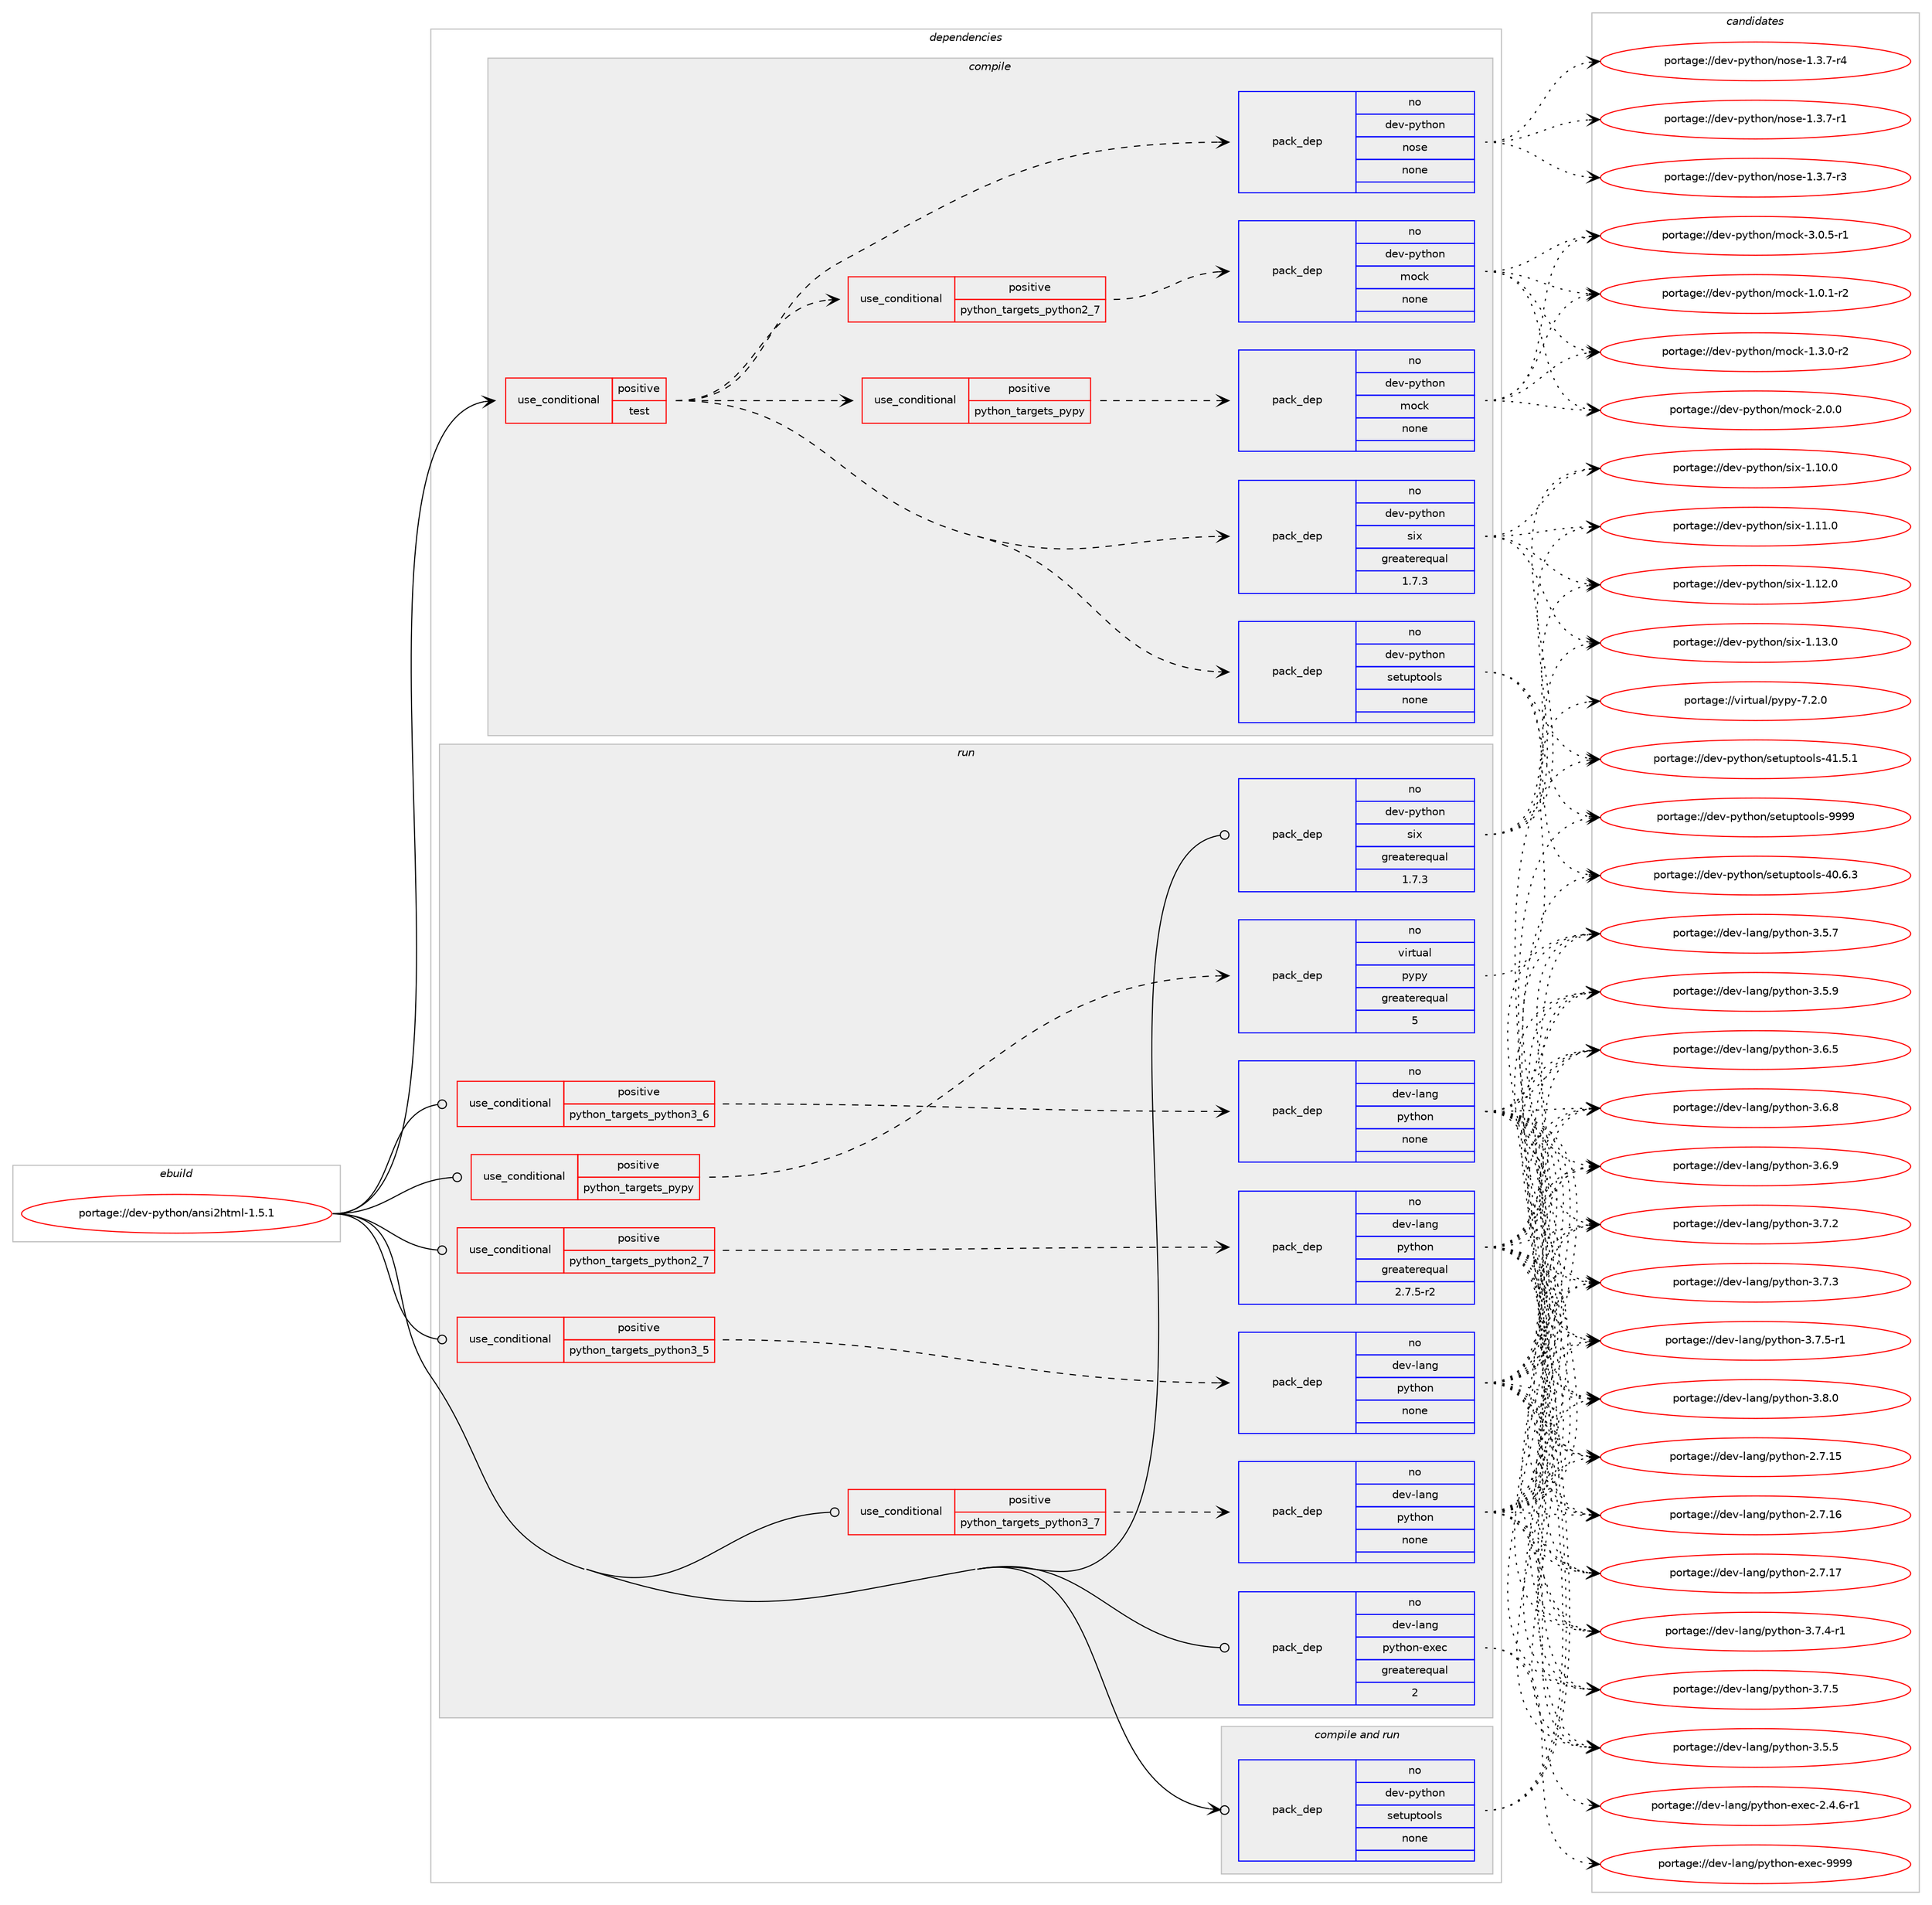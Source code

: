 digraph prolog {

# *************
# Graph options
# *************

newrank=true;
concentrate=true;
compound=true;
graph [rankdir=LR,fontname=Helvetica,fontsize=10,ranksep=1.5];#, ranksep=2.5, nodesep=0.2];
edge  [arrowhead=vee];
node  [fontname=Helvetica,fontsize=10];

# **********
# The ebuild
# **********

subgraph cluster_leftcol {
color=gray;
rank=same;
label=<<i>ebuild</i>>;
id [label="portage://dev-python/ansi2html-1.5.1", color=red, width=4, href="../dev-python/ansi2html-1.5.1.svg"];
}

# ****************
# The dependencies
# ****************

subgraph cluster_midcol {
color=gray;
label=<<i>dependencies</i>>;
subgraph cluster_compile {
fillcolor="#eeeeee";
style=filled;
label=<<i>compile</i>>;
subgraph cond25415 {
dependency129166 [label=<<TABLE BORDER="0" CELLBORDER="1" CELLSPACING="0" CELLPADDING="4"><TR><TD ROWSPAN="3" CELLPADDING="10">use_conditional</TD></TR><TR><TD>positive</TD></TR><TR><TD>test</TD></TR></TABLE>>, shape=none, color=red];
subgraph pack100448 {
dependency129167 [label=<<TABLE BORDER="0" CELLBORDER="1" CELLSPACING="0" CELLPADDING="4" WIDTH="220"><TR><TD ROWSPAN="6" CELLPADDING="30">pack_dep</TD></TR><TR><TD WIDTH="110">no</TD></TR><TR><TD>dev-python</TD></TR><TR><TD>setuptools</TD></TR><TR><TD>none</TD></TR><TR><TD></TD></TR></TABLE>>, shape=none, color=blue];
}
dependency129166:e -> dependency129167:w [weight=20,style="dashed",arrowhead="vee"];
subgraph pack100449 {
dependency129168 [label=<<TABLE BORDER="0" CELLBORDER="1" CELLSPACING="0" CELLPADDING="4" WIDTH="220"><TR><TD ROWSPAN="6" CELLPADDING="30">pack_dep</TD></TR><TR><TD WIDTH="110">no</TD></TR><TR><TD>dev-python</TD></TR><TR><TD>six</TD></TR><TR><TD>greaterequal</TD></TR><TR><TD>1.7.3</TD></TR></TABLE>>, shape=none, color=blue];
}
dependency129166:e -> dependency129168:w [weight=20,style="dashed",arrowhead="vee"];
subgraph pack100450 {
dependency129169 [label=<<TABLE BORDER="0" CELLBORDER="1" CELLSPACING="0" CELLPADDING="4" WIDTH="220"><TR><TD ROWSPAN="6" CELLPADDING="30">pack_dep</TD></TR><TR><TD WIDTH="110">no</TD></TR><TR><TD>dev-python</TD></TR><TR><TD>nose</TD></TR><TR><TD>none</TD></TR><TR><TD></TD></TR></TABLE>>, shape=none, color=blue];
}
dependency129166:e -> dependency129169:w [weight=20,style="dashed",arrowhead="vee"];
subgraph cond25416 {
dependency129170 [label=<<TABLE BORDER="0" CELLBORDER="1" CELLSPACING="0" CELLPADDING="4"><TR><TD ROWSPAN="3" CELLPADDING="10">use_conditional</TD></TR><TR><TD>positive</TD></TR><TR><TD>python_targets_pypy</TD></TR></TABLE>>, shape=none, color=red];
subgraph pack100451 {
dependency129171 [label=<<TABLE BORDER="0" CELLBORDER="1" CELLSPACING="0" CELLPADDING="4" WIDTH="220"><TR><TD ROWSPAN="6" CELLPADDING="30">pack_dep</TD></TR><TR><TD WIDTH="110">no</TD></TR><TR><TD>dev-python</TD></TR><TR><TD>mock</TD></TR><TR><TD>none</TD></TR><TR><TD></TD></TR></TABLE>>, shape=none, color=blue];
}
dependency129170:e -> dependency129171:w [weight=20,style="dashed",arrowhead="vee"];
}
dependency129166:e -> dependency129170:w [weight=20,style="dashed",arrowhead="vee"];
subgraph cond25417 {
dependency129172 [label=<<TABLE BORDER="0" CELLBORDER="1" CELLSPACING="0" CELLPADDING="4"><TR><TD ROWSPAN="3" CELLPADDING="10">use_conditional</TD></TR><TR><TD>positive</TD></TR><TR><TD>python_targets_python2_7</TD></TR></TABLE>>, shape=none, color=red];
subgraph pack100452 {
dependency129173 [label=<<TABLE BORDER="0" CELLBORDER="1" CELLSPACING="0" CELLPADDING="4" WIDTH="220"><TR><TD ROWSPAN="6" CELLPADDING="30">pack_dep</TD></TR><TR><TD WIDTH="110">no</TD></TR><TR><TD>dev-python</TD></TR><TR><TD>mock</TD></TR><TR><TD>none</TD></TR><TR><TD></TD></TR></TABLE>>, shape=none, color=blue];
}
dependency129172:e -> dependency129173:w [weight=20,style="dashed",arrowhead="vee"];
}
dependency129166:e -> dependency129172:w [weight=20,style="dashed",arrowhead="vee"];
}
id:e -> dependency129166:w [weight=20,style="solid",arrowhead="vee"];
}
subgraph cluster_compileandrun {
fillcolor="#eeeeee";
style=filled;
label=<<i>compile and run</i>>;
subgraph pack100453 {
dependency129174 [label=<<TABLE BORDER="0" CELLBORDER="1" CELLSPACING="0" CELLPADDING="4" WIDTH="220"><TR><TD ROWSPAN="6" CELLPADDING="30">pack_dep</TD></TR><TR><TD WIDTH="110">no</TD></TR><TR><TD>dev-python</TD></TR><TR><TD>setuptools</TD></TR><TR><TD>none</TD></TR><TR><TD></TD></TR></TABLE>>, shape=none, color=blue];
}
id:e -> dependency129174:w [weight=20,style="solid",arrowhead="odotvee"];
}
subgraph cluster_run {
fillcolor="#eeeeee";
style=filled;
label=<<i>run</i>>;
subgraph cond25418 {
dependency129175 [label=<<TABLE BORDER="0" CELLBORDER="1" CELLSPACING="0" CELLPADDING="4"><TR><TD ROWSPAN="3" CELLPADDING="10">use_conditional</TD></TR><TR><TD>positive</TD></TR><TR><TD>python_targets_pypy</TD></TR></TABLE>>, shape=none, color=red];
subgraph pack100454 {
dependency129176 [label=<<TABLE BORDER="0" CELLBORDER="1" CELLSPACING="0" CELLPADDING="4" WIDTH="220"><TR><TD ROWSPAN="6" CELLPADDING="30">pack_dep</TD></TR><TR><TD WIDTH="110">no</TD></TR><TR><TD>virtual</TD></TR><TR><TD>pypy</TD></TR><TR><TD>greaterequal</TD></TR><TR><TD>5</TD></TR></TABLE>>, shape=none, color=blue];
}
dependency129175:e -> dependency129176:w [weight=20,style="dashed",arrowhead="vee"];
}
id:e -> dependency129175:w [weight=20,style="solid",arrowhead="odot"];
subgraph cond25419 {
dependency129177 [label=<<TABLE BORDER="0" CELLBORDER="1" CELLSPACING="0" CELLPADDING="4"><TR><TD ROWSPAN="3" CELLPADDING="10">use_conditional</TD></TR><TR><TD>positive</TD></TR><TR><TD>python_targets_python2_7</TD></TR></TABLE>>, shape=none, color=red];
subgraph pack100455 {
dependency129178 [label=<<TABLE BORDER="0" CELLBORDER="1" CELLSPACING="0" CELLPADDING="4" WIDTH="220"><TR><TD ROWSPAN="6" CELLPADDING="30">pack_dep</TD></TR><TR><TD WIDTH="110">no</TD></TR><TR><TD>dev-lang</TD></TR><TR><TD>python</TD></TR><TR><TD>greaterequal</TD></TR><TR><TD>2.7.5-r2</TD></TR></TABLE>>, shape=none, color=blue];
}
dependency129177:e -> dependency129178:w [weight=20,style="dashed",arrowhead="vee"];
}
id:e -> dependency129177:w [weight=20,style="solid",arrowhead="odot"];
subgraph cond25420 {
dependency129179 [label=<<TABLE BORDER="0" CELLBORDER="1" CELLSPACING="0" CELLPADDING="4"><TR><TD ROWSPAN="3" CELLPADDING="10">use_conditional</TD></TR><TR><TD>positive</TD></TR><TR><TD>python_targets_python3_5</TD></TR></TABLE>>, shape=none, color=red];
subgraph pack100456 {
dependency129180 [label=<<TABLE BORDER="0" CELLBORDER="1" CELLSPACING="0" CELLPADDING="4" WIDTH="220"><TR><TD ROWSPAN="6" CELLPADDING="30">pack_dep</TD></TR><TR><TD WIDTH="110">no</TD></TR><TR><TD>dev-lang</TD></TR><TR><TD>python</TD></TR><TR><TD>none</TD></TR><TR><TD></TD></TR></TABLE>>, shape=none, color=blue];
}
dependency129179:e -> dependency129180:w [weight=20,style="dashed",arrowhead="vee"];
}
id:e -> dependency129179:w [weight=20,style="solid",arrowhead="odot"];
subgraph cond25421 {
dependency129181 [label=<<TABLE BORDER="0" CELLBORDER="1" CELLSPACING="0" CELLPADDING="4"><TR><TD ROWSPAN="3" CELLPADDING="10">use_conditional</TD></TR><TR><TD>positive</TD></TR><TR><TD>python_targets_python3_6</TD></TR></TABLE>>, shape=none, color=red];
subgraph pack100457 {
dependency129182 [label=<<TABLE BORDER="0" CELLBORDER="1" CELLSPACING="0" CELLPADDING="4" WIDTH="220"><TR><TD ROWSPAN="6" CELLPADDING="30">pack_dep</TD></TR><TR><TD WIDTH="110">no</TD></TR><TR><TD>dev-lang</TD></TR><TR><TD>python</TD></TR><TR><TD>none</TD></TR><TR><TD></TD></TR></TABLE>>, shape=none, color=blue];
}
dependency129181:e -> dependency129182:w [weight=20,style="dashed",arrowhead="vee"];
}
id:e -> dependency129181:w [weight=20,style="solid",arrowhead="odot"];
subgraph cond25422 {
dependency129183 [label=<<TABLE BORDER="0" CELLBORDER="1" CELLSPACING="0" CELLPADDING="4"><TR><TD ROWSPAN="3" CELLPADDING="10">use_conditional</TD></TR><TR><TD>positive</TD></TR><TR><TD>python_targets_python3_7</TD></TR></TABLE>>, shape=none, color=red];
subgraph pack100458 {
dependency129184 [label=<<TABLE BORDER="0" CELLBORDER="1" CELLSPACING="0" CELLPADDING="4" WIDTH="220"><TR><TD ROWSPAN="6" CELLPADDING="30">pack_dep</TD></TR><TR><TD WIDTH="110">no</TD></TR><TR><TD>dev-lang</TD></TR><TR><TD>python</TD></TR><TR><TD>none</TD></TR><TR><TD></TD></TR></TABLE>>, shape=none, color=blue];
}
dependency129183:e -> dependency129184:w [weight=20,style="dashed",arrowhead="vee"];
}
id:e -> dependency129183:w [weight=20,style="solid",arrowhead="odot"];
subgraph pack100459 {
dependency129185 [label=<<TABLE BORDER="0" CELLBORDER="1" CELLSPACING="0" CELLPADDING="4" WIDTH="220"><TR><TD ROWSPAN="6" CELLPADDING="30">pack_dep</TD></TR><TR><TD WIDTH="110">no</TD></TR><TR><TD>dev-lang</TD></TR><TR><TD>python-exec</TD></TR><TR><TD>greaterequal</TD></TR><TR><TD>2</TD></TR></TABLE>>, shape=none, color=blue];
}
id:e -> dependency129185:w [weight=20,style="solid",arrowhead="odot"];
subgraph pack100460 {
dependency129186 [label=<<TABLE BORDER="0" CELLBORDER="1" CELLSPACING="0" CELLPADDING="4" WIDTH="220"><TR><TD ROWSPAN="6" CELLPADDING="30">pack_dep</TD></TR><TR><TD WIDTH="110">no</TD></TR><TR><TD>dev-python</TD></TR><TR><TD>six</TD></TR><TR><TD>greaterequal</TD></TR><TR><TD>1.7.3</TD></TR></TABLE>>, shape=none, color=blue];
}
id:e -> dependency129186:w [weight=20,style="solid",arrowhead="odot"];
}
}

# **************
# The candidates
# **************

subgraph cluster_choices {
rank=same;
color=gray;
label=<<i>candidates</i>>;

subgraph choice100448 {
color=black;
nodesep=1;
choiceportage100101118451121211161041111104711510111611711211611111110811545524846544651 [label="portage://dev-python/setuptools-40.6.3", color=red, width=4,href="../dev-python/setuptools-40.6.3.svg"];
choiceportage100101118451121211161041111104711510111611711211611111110811545524946534649 [label="portage://dev-python/setuptools-41.5.1", color=red, width=4,href="../dev-python/setuptools-41.5.1.svg"];
choiceportage10010111845112121116104111110471151011161171121161111111081154557575757 [label="portage://dev-python/setuptools-9999", color=red, width=4,href="../dev-python/setuptools-9999.svg"];
dependency129167:e -> choiceportage100101118451121211161041111104711510111611711211611111110811545524846544651:w [style=dotted,weight="100"];
dependency129167:e -> choiceportage100101118451121211161041111104711510111611711211611111110811545524946534649:w [style=dotted,weight="100"];
dependency129167:e -> choiceportage10010111845112121116104111110471151011161171121161111111081154557575757:w [style=dotted,weight="100"];
}
subgraph choice100449 {
color=black;
nodesep=1;
choiceportage100101118451121211161041111104711510512045494649484648 [label="portage://dev-python/six-1.10.0", color=red, width=4,href="../dev-python/six-1.10.0.svg"];
choiceportage100101118451121211161041111104711510512045494649494648 [label="portage://dev-python/six-1.11.0", color=red, width=4,href="../dev-python/six-1.11.0.svg"];
choiceportage100101118451121211161041111104711510512045494649504648 [label="portage://dev-python/six-1.12.0", color=red, width=4,href="../dev-python/six-1.12.0.svg"];
choiceportage100101118451121211161041111104711510512045494649514648 [label="portage://dev-python/six-1.13.0", color=red, width=4,href="../dev-python/six-1.13.0.svg"];
dependency129168:e -> choiceportage100101118451121211161041111104711510512045494649484648:w [style=dotted,weight="100"];
dependency129168:e -> choiceportage100101118451121211161041111104711510512045494649494648:w [style=dotted,weight="100"];
dependency129168:e -> choiceportage100101118451121211161041111104711510512045494649504648:w [style=dotted,weight="100"];
dependency129168:e -> choiceportage100101118451121211161041111104711510512045494649514648:w [style=dotted,weight="100"];
}
subgraph choice100450 {
color=black;
nodesep=1;
choiceportage10010111845112121116104111110471101111151014549465146554511449 [label="portage://dev-python/nose-1.3.7-r1", color=red, width=4,href="../dev-python/nose-1.3.7-r1.svg"];
choiceportage10010111845112121116104111110471101111151014549465146554511451 [label="portage://dev-python/nose-1.3.7-r3", color=red, width=4,href="../dev-python/nose-1.3.7-r3.svg"];
choiceportage10010111845112121116104111110471101111151014549465146554511452 [label="portage://dev-python/nose-1.3.7-r4", color=red, width=4,href="../dev-python/nose-1.3.7-r4.svg"];
dependency129169:e -> choiceportage10010111845112121116104111110471101111151014549465146554511449:w [style=dotted,weight="100"];
dependency129169:e -> choiceportage10010111845112121116104111110471101111151014549465146554511451:w [style=dotted,weight="100"];
dependency129169:e -> choiceportage10010111845112121116104111110471101111151014549465146554511452:w [style=dotted,weight="100"];
}
subgraph choice100451 {
color=black;
nodesep=1;
choiceportage1001011184511212111610411111047109111991074549464846494511450 [label="portage://dev-python/mock-1.0.1-r2", color=red, width=4,href="../dev-python/mock-1.0.1-r2.svg"];
choiceportage1001011184511212111610411111047109111991074549465146484511450 [label="portage://dev-python/mock-1.3.0-r2", color=red, width=4,href="../dev-python/mock-1.3.0-r2.svg"];
choiceportage100101118451121211161041111104710911199107455046484648 [label="portage://dev-python/mock-2.0.0", color=red, width=4,href="../dev-python/mock-2.0.0.svg"];
choiceportage1001011184511212111610411111047109111991074551464846534511449 [label="portage://dev-python/mock-3.0.5-r1", color=red, width=4,href="../dev-python/mock-3.0.5-r1.svg"];
dependency129171:e -> choiceportage1001011184511212111610411111047109111991074549464846494511450:w [style=dotted,weight="100"];
dependency129171:e -> choiceportage1001011184511212111610411111047109111991074549465146484511450:w [style=dotted,weight="100"];
dependency129171:e -> choiceportage100101118451121211161041111104710911199107455046484648:w [style=dotted,weight="100"];
dependency129171:e -> choiceportage1001011184511212111610411111047109111991074551464846534511449:w [style=dotted,weight="100"];
}
subgraph choice100452 {
color=black;
nodesep=1;
choiceportage1001011184511212111610411111047109111991074549464846494511450 [label="portage://dev-python/mock-1.0.1-r2", color=red, width=4,href="../dev-python/mock-1.0.1-r2.svg"];
choiceportage1001011184511212111610411111047109111991074549465146484511450 [label="portage://dev-python/mock-1.3.0-r2", color=red, width=4,href="../dev-python/mock-1.3.0-r2.svg"];
choiceportage100101118451121211161041111104710911199107455046484648 [label="portage://dev-python/mock-2.0.0", color=red, width=4,href="../dev-python/mock-2.0.0.svg"];
choiceportage1001011184511212111610411111047109111991074551464846534511449 [label="portage://dev-python/mock-3.0.5-r1", color=red, width=4,href="../dev-python/mock-3.0.5-r1.svg"];
dependency129173:e -> choiceportage1001011184511212111610411111047109111991074549464846494511450:w [style=dotted,weight="100"];
dependency129173:e -> choiceportage1001011184511212111610411111047109111991074549465146484511450:w [style=dotted,weight="100"];
dependency129173:e -> choiceportage100101118451121211161041111104710911199107455046484648:w [style=dotted,weight="100"];
dependency129173:e -> choiceportage1001011184511212111610411111047109111991074551464846534511449:w [style=dotted,weight="100"];
}
subgraph choice100453 {
color=black;
nodesep=1;
choiceportage100101118451121211161041111104711510111611711211611111110811545524846544651 [label="portage://dev-python/setuptools-40.6.3", color=red, width=4,href="../dev-python/setuptools-40.6.3.svg"];
choiceportage100101118451121211161041111104711510111611711211611111110811545524946534649 [label="portage://dev-python/setuptools-41.5.1", color=red, width=4,href="../dev-python/setuptools-41.5.1.svg"];
choiceportage10010111845112121116104111110471151011161171121161111111081154557575757 [label="portage://dev-python/setuptools-9999", color=red, width=4,href="../dev-python/setuptools-9999.svg"];
dependency129174:e -> choiceportage100101118451121211161041111104711510111611711211611111110811545524846544651:w [style=dotted,weight="100"];
dependency129174:e -> choiceportage100101118451121211161041111104711510111611711211611111110811545524946534649:w [style=dotted,weight="100"];
dependency129174:e -> choiceportage10010111845112121116104111110471151011161171121161111111081154557575757:w [style=dotted,weight="100"];
}
subgraph choice100454 {
color=black;
nodesep=1;
choiceportage1181051141161179710847112121112121455546504648 [label="portage://virtual/pypy-7.2.0", color=red, width=4,href="../virtual/pypy-7.2.0.svg"];
dependency129176:e -> choiceportage1181051141161179710847112121112121455546504648:w [style=dotted,weight="100"];
}
subgraph choice100455 {
color=black;
nodesep=1;
choiceportage10010111845108971101034711212111610411111045504655464953 [label="portage://dev-lang/python-2.7.15", color=red, width=4,href="../dev-lang/python-2.7.15.svg"];
choiceportage10010111845108971101034711212111610411111045504655464954 [label="portage://dev-lang/python-2.7.16", color=red, width=4,href="../dev-lang/python-2.7.16.svg"];
choiceportage10010111845108971101034711212111610411111045504655464955 [label="portage://dev-lang/python-2.7.17", color=red, width=4,href="../dev-lang/python-2.7.17.svg"];
choiceportage100101118451089711010347112121116104111110455146534653 [label="portage://dev-lang/python-3.5.5", color=red, width=4,href="../dev-lang/python-3.5.5.svg"];
choiceportage100101118451089711010347112121116104111110455146534655 [label="portage://dev-lang/python-3.5.7", color=red, width=4,href="../dev-lang/python-3.5.7.svg"];
choiceportage100101118451089711010347112121116104111110455146534657 [label="portage://dev-lang/python-3.5.9", color=red, width=4,href="../dev-lang/python-3.5.9.svg"];
choiceportage100101118451089711010347112121116104111110455146544653 [label="portage://dev-lang/python-3.6.5", color=red, width=4,href="../dev-lang/python-3.6.5.svg"];
choiceportage100101118451089711010347112121116104111110455146544656 [label="portage://dev-lang/python-3.6.8", color=red, width=4,href="../dev-lang/python-3.6.8.svg"];
choiceportage100101118451089711010347112121116104111110455146544657 [label="portage://dev-lang/python-3.6.9", color=red, width=4,href="../dev-lang/python-3.6.9.svg"];
choiceportage100101118451089711010347112121116104111110455146554650 [label="portage://dev-lang/python-3.7.2", color=red, width=4,href="../dev-lang/python-3.7.2.svg"];
choiceportage100101118451089711010347112121116104111110455146554651 [label="portage://dev-lang/python-3.7.3", color=red, width=4,href="../dev-lang/python-3.7.3.svg"];
choiceportage1001011184510897110103471121211161041111104551465546524511449 [label="portage://dev-lang/python-3.7.4-r1", color=red, width=4,href="../dev-lang/python-3.7.4-r1.svg"];
choiceportage100101118451089711010347112121116104111110455146554653 [label="portage://dev-lang/python-3.7.5", color=red, width=4,href="../dev-lang/python-3.7.5.svg"];
choiceportage1001011184510897110103471121211161041111104551465546534511449 [label="portage://dev-lang/python-3.7.5-r1", color=red, width=4,href="../dev-lang/python-3.7.5-r1.svg"];
choiceportage100101118451089711010347112121116104111110455146564648 [label="portage://dev-lang/python-3.8.0", color=red, width=4,href="../dev-lang/python-3.8.0.svg"];
dependency129178:e -> choiceportage10010111845108971101034711212111610411111045504655464953:w [style=dotted,weight="100"];
dependency129178:e -> choiceportage10010111845108971101034711212111610411111045504655464954:w [style=dotted,weight="100"];
dependency129178:e -> choiceportage10010111845108971101034711212111610411111045504655464955:w [style=dotted,weight="100"];
dependency129178:e -> choiceportage100101118451089711010347112121116104111110455146534653:w [style=dotted,weight="100"];
dependency129178:e -> choiceportage100101118451089711010347112121116104111110455146534655:w [style=dotted,weight="100"];
dependency129178:e -> choiceportage100101118451089711010347112121116104111110455146534657:w [style=dotted,weight="100"];
dependency129178:e -> choiceportage100101118451089711010347112121116104111110455146544653:w [style=dotted,weight="100"];
dependency129178:e -> choiceportage100101118451089711010347112121116104111110455146544656:w [style=dotted,weight="100"];
dependency129178:e -> choiceportage100101118451089711010347112121116104111110455146544657:w [style=dotted,weight="100"];
dependency129178:e -> choiceportage100101118451089711010347112121116104111110455146554650:w [style=dotted,weight="100"];
dependency129178:e -> choiceportage100101118451089711010347112121116104111110455146554651:w [style=dotted,weight="100"];
dependency129178:e -> choiceportage1001011184510897110103471121211161041111104551465546524511449:w [style=dotted,weight="100"];
dependency129178:e -> choiceportage100101118451089711010347112121116104111110455146554653:w [style=dotted,weight="100"];
dependency129178:e -> choiceportage1001011184510897110103471121211161041111104551465546534511449:w [style=dotted,weight="100"];
dependency129178:e -> choiceportage100101118451089711010347112121116104111110455146564648:w [style=dotted,weight="100"];
}
subgraph choice100456 {
color=black;
nodesep=1;
choiceportage10010111845108971101034711212111610411111045504655464953 [label="portage://dev-lang/python-2.7.15", color=red, width=4,href="../dev-lang/python-2.7.15.svg"];
choiceportage10010111845108971101034711212111610411111045504655464954 [label="portage://dev-lang/python-2.7.16", color=red, width=4,href="../dev-lang/python-2.7.16.svg"];
choiceportage10010111845108971101034711212111610411111045504655464955 [label="portage://dev-lang/python-2.7.17", color=red, width=4,href="../dev-lang/python-2.7.17.svg"];
choiceportage100101118451089711010347112121116104111110455146534653 [label="portage://dev-lang/python-3.5.5", color=red, width=4,href="../dev-lang/python-3.5.5.svg"];
choiceportage100101118451089711010347112121116104111110455146534655 [label="portage://dev-lang/python-3.5.7", color=red, width=4,href="../dev-lang/python-3.5.7.svg"];
choiceportage100101118451089711010347112121116104111110455146534657 [label="portage://dev-lang/python-3.5.9", color=red, width=4,href="../dev-lang/python-3.5.9.svg"];
choiceportage100101118451089711010347112121116104111110455146544653 [label="portage://dev-lang/python-3.6.5", color=red, width=4,href="../dev-lang/python-3.6.5.svg"];
choiceportage100101118451089711010347112121116104111110455146544656 [label="portage://dev-lang/python-3.6.8", color=red, width=4,href="../dev-lang/python-3.6.8.svg"];
choiceportage100101118451089711010347112121116104111110455146544657 [label="portage://dev-lang/python-3.6.9", color=red, width=4,href="../dev-lang/python-3.6.9.svg"];
choiceportage100101118451089711010347112121116104111110455146554650 [label="portage://dev-lang/python-3.7.2", color=red, width=4,href="../dev-lang/python-3.7.2.svg"];
choiceportage100101118451089711010347112121116104111110455146554651 [label="portage://dev-lang/python-3.7.3", color=red, width=4,href="../dev-lang/python-3.7.3.svg"];
choiceportage1001011184510897110103471121211161041111104551465546524511449 [label="portage://dev-lang/python-3.7.4-r1", color=red, width=4,href="../dev-lang/python-3.7.4-r1.svg"];
choiceportage100101118451089711010347112121116104111110455146554653 [label="portage://dev-lang/python-3.7.5", color=red, width=4,href="../dev-lang/python-3.7.5.svg"];
choiceportage1001011184510897110103471121211161041111104551465546534511449 [label="portage://dev-lang/python-3.7.5-r1", color=red, width=4,href="../dev-lang/python-3.7.5-r1.svg"];
choiceportage100101118451089711010347112121116104111110455146564648 [label="portage://dev-lang/python-3.8.0", color=red, width=4,href="../dev-lang/python-3.8.0.svg"];
dependency129180:e -> choiceportage10010111845108971101034711212111610411111045504655464953:w [style=dotted,weight="100"];
dependency129180:e -> choiceportage10010111845108971101034711212111610411111045504655464954:w [style=dotted,weight="100"];
dependency129180:e -> choiceportage10010111845108971101034711212111610411111045504655464955:w [style=dotted,weight="100"];
dependency129180:e -> choiceportage100101118451089711010347112121116104111110455146534653:w [style=dotted,weight="100"];
dependency129180:e -> choiceportage100101118451089711010347112121116104111110455146534655:w [style=dotted,weight="100"];
dependency129180:e -> choiceportage100101118451089711010347112121116104111110455146534657:w [style=dotted,weight="100"];
dependency129180:e -> choiceportage100101118451089711010347112121116104111110455146544653:w [style=dotted,weight="100"];
dependency129180:e -> choiceportage100101118451089711010347112121116104111110455146544656:w [style=dotted,weight="100"];
dependency129180:e -> choiceportage100101118451089711010347112121116104111110455146544657:w [style=dotted,weight="100"];
dependency129180:e -> choiceportage100101118451089711010347112121116104111110455146554650:w [style=dotted,weight="100"];
dependency129180:e -> choiceportage100101118451089711010347112121116104111110455146554651:w [style=dotted,weight="100"];
dependency129180:e -> choiceportage1001011184510897110103471121211161041111104551465546524511449:w [style=dotted,weight="100"];
dependency129180:e -> choiceportage100101118451089711010347112121116104111110455146554653:w [style=dotted,weight="100"];
dependency129180:e -> choiceportage1001011184510897110103471121211161041111104551465546534511449:w [style=dotted,weight="100"];
dependency129180:e -> choiceportage100101118451089711010347112121116104111110455146564648:w [style=dotted,weight="100"];
}
subgraph choice100457 {
color=black;
nodesep=1;
choiceportage10010111845108971101034711212111610411111045504655464953 [label="portage://dev-lang/python-2.7.15", color=red, width=4,href="../dev-lang/python-2.7.15.svg"];
choiceportage10010111845108971101034711212111610411111045504655464954 [label="portage://dev-lang/python-2.7.16", color=red, width=4,href="../dev-lang/python-2.7.16.svg"];
choiceportage10010111845108971101034711212111610411111045504655464955 [label="portage://dev-lang/python-2.7.17", color=red, width=4,href="../dev-lang/python-2.7.17.svg"];
choiceportage100101118451089711010347112121116104111110455146534653 [label="portage://dev-lang/python-3.5.5", color=red, width=4,href="../dev-lang/python-3.5.5.svg"];
choiceportage100101118451089711010347112121116104111110455146534655 [label="portage://dev-lang/python-3.5.7", color=red, width=4,href="../dev-lang/python-3.5.7.svg"];
choiceportage100101118451089711010347112121116104111110455146534657 [label="portage://dev-lang/python-3.5.9", color=red, width=4,href="../dev-lang/python-3.5.9.svg"];
choiceportage100101118451089711010347112121116104111110455146544653 [label="portage://dev-lang/python-3.6.5", color=red, width=4,href="../dev-lang/python-3.6.5.svg"];
choiceportage100101118451089711010347112121116104111110455146544656 [label="portage://dev-lang/python-3.6.8", color=red, width=4,href="../dev-lang/python-3.6.8.svg"];
choiceportage100101118451089711010347112121116104111110455146544657 [label="portage://dev-lang/python-3.6.9", color=red, width=4,href="../dev-lang/python-3.6.9.svg"];
choiceportage100101118451089711010347112121116104111110455146554650 [label="portage://dev-lang/python-3.7.2", color=red, width=4,href="../dev-lang/python-3.7.2.svg"];
choiceportage100101118451089711010347112121116104111110455146554651 [label="portage://dev-lang/python-3.7.3", color=red, width=4,href="../dev-lang/python-3.7.3.svg"];
choiceportage1001011184510897110103471121211161041111104551465546524511449 [label="portage://dev-lang/python-3.7.4-r1", color=red, width=4,href="../dev-lang/python-3.7.4-r1.svg"];
choiceportage100101118451089711010347112121116104111110455146554653 [label="portage://dev-lang/python-3.7.5", color=red, width=4,href="../dev-lang/python-3.7.5.svg"];
choiceportage1001011184510897110103471121211161041111104551465546534511449 [label="portage://dev-lang/python-3.7.5-r1", color=red, width=4,href="../dev-lang/python-3.7.5-r1.svg"];
choiceportage100101118451089711010347112121116104111110455146564648 [label="portage://dev-lang/python-3.8.0", color=red, width=4,href="../dev-lang/python-3.8.0.svg"];
dependency129182:e -> choiceportage10010111845108971101034711212111610411111045504655464953:w [style=dotted,weight="100"];
dependency129182:e -> choiceportage10010111845108971101034711212111610411111045504655464954:w [style=dotted,weight="100"];
dependency129182:e -> choiceportage10010111845108971101034711212111610411111045504655464955:w [style=dotted,weight="100"];
dependency129182:e -> choiceportage100101118451089711010347112121116104111110455146534653:w [style=dotted,weight="100"];
dependency129182:e -> choiceportage100101118451089711010347112121116104111110455146534655:w [style=dotted,weight="100"];
dependency129182:e -> choiceportage100101118451089711010347112121116104111110455146534657:w [style=dotted,weight="100"];
dependency129182:e -> choiceportage100101118451089711010347112121116104111110455146544653:w [style=dotted,weight="100"];
dependency129182:e -> choiceportage100101118451089711010347112121116104111110455146544656:w [style=dotted,weight="100"];
dependency129182:e -> choiceportage100101118451089711010347112121116104111110455146544657:w [style=dotted,weight="100"];
dependency129182:e -> choiceportage100101118451089711010347112121116104111110455146554650:w [style=dotted,weight="100"];
dependency129182:e -> choiceportage100101118451089711010347112121116104111110455146554651:w [style=dotted,weight="100"];
dependency129182:e -> choiceportage1001011184510897110103471121211161041111104551465546524511449:w [style=dotted,weight="100"];
dependency129182:e -> choiceportage100101118451089711010347112121116104111110455146554653:w [style=dotted,weight="100"];
dependency129182:e -> choiceportage1001011184510897110103471121211161041111104551465546534511449:w [style=dotted,weight="100"];
dependency129182:e -> choiceportage100101118451089711010347112121116104111110455146564648:w [style=dotted,weight="100"];
}
subgraph choice100458 {
color=black;
nodesep=1;
choiceportage10010111845108971101034711212111610411111045504655464953 [label="portage://dev-lang/python-2.7.15", color=red, width=4,href="../dev-lang/python-2.7.15.svg"];
choiceportage10010111845108971101034711212111610411111045504655464954 [label="portage://dev-lang/python-2.7.16", color=red, width=4,href="../dev-lang/python-2.7.16.svg"];
choiceportage10010111845108971101034711212111610411111045504655464955 [label="portage://dev-lang/python-2.7.17", color=red, width=4,href="../dev-lang/python-2.7.17.svg"];
choiceportage100101118451089711010347112121116104111110455146534653 [label="portage://dev-lang/python-3.5.5", color=red, width=4,href="../dev-lang/python-3.5.5.svg"];
choiceportage100101118451089711010347112121116104111110455146534655 [label="portage://dev-lang/python-3.5.7", color=red, width=4,href="../dev-lang/python-3.5.7.svg"];
choiceportage100101118451089711010347112121116104111110455146534657 [label="portage://dev-lang/python-3.5.9", color=red, width=4,href="../dev-lang/python-3.5.9.svg"];
choiceportage100101118451089711010347112121116104111110455146544653 [label="portage://dev-lang/python-3.6.5", color=red, width=4,href="../dev-lang/python-3.6.5.svg"];
choiceportage100101118451089711010347112121116104111110455146544656 [label="portage://dev-lang/python-3.6.8", color=red, width=4,href="../dev-lang/python-3.6.8.svg"];
choiceportage100101118451089711010347112121116104111110455146544657 [label="portage://dev-lang/python-3.6.9", color=red, width=4,href="../dev-lang/python-3.6.9.svg"];
choiceportage100101118451089711010347112121116104111110455146554650 [label="portage://dev-lang/python-3.7.2", color=red, width=4,href="../dev-lang/python-3.7.2.svg"];
choiceportage100101118451089711010347112121116104111110455146554651 [label="portage://dev-lang/python-3.7.3", color=red, width=4,href="../dev-lang/python-3.7.3.svg"];
choiceportage1001011184510897110103471121211161041111104551465546524511449 [label="portage://dev-lang/python-3.7.4-r1", color=red, width=4,href="../dev-lang/python-3.7.4-r1.svg"];
choiceportage100101118451089711010347112121116104111110455146554653 [label="portage://dev-lang/python-3.7.5", color=red, width=4,href="../dev-lang/python-3.7.5.svg"];
choiceportage1001011184510897110103471121211161041111104551465546534511449 [label="portage://dev-lang/python-3.7.5-r1", color=red, width=4,href="../dev-lang/python-3.7.5-r1.svg"];
choiceportage100101118451089711010347112121116104111110455146564648 [label="portage://dev-lang/python-3.8.0", color=red, width=4,href="../dev-lang/python-3.8.0.svg"];
dependency129184:e -> choiceportage10010111845108971101034711212111610411111045504655464953:w [style=dotted,weight="100"];
dependency129184:e -> choiceportage10010111845108971101034711212111610411111045504655464954:w [style=dotted,weight="100"];
dependency129184:e -> choiceportage10010111845108971101034711212111610411111045504655464955:w [style=dotted,weight="100"];
dependency129184:e -> choiceportage100101118451089711010347112121116104111110455146534653:w [style=dotted,weight="100"];
dependency129184:e -> choiceportage100101118451089711010347112121116104111110455146534655:w [style=dotted,weight="100"];
dependency129184:e -> choiceportage100101118451089711010347112121116104111110455146534657:w [style=dotted,weight="100"];
dependency129184:e -> choiceportage100101118451089711010347112121116104111110455146544653:w [style=dotted,weight="100"];
dependency129184:e -> choiceportage100101118451089711010347112121116104111110455146544656:w [style=dotted,weight="100"];
dependency129184:e -> choiceportage100101118451089711010347112121116104111110455146544657:w [style=dotted,weight="100"];
dependency129184:e -> choiceportage100101118451089711010347112121116104111110455146554650:w [style=dotted,weight="100"];
dependency129184:e -> choiceportage100101118451089711010347112121116104111110455146554651:w [style=dotted,weight="100"];
dependency129184:e -> choiceportage1001011184510897110103471121211161041111104551465546524511449:w [style=dotted,weight="100"];
dependency129184:e -> choiceportage100101118451089711010347112121116104111110455146554653:w [style=dotted,weight="100"];
dependency129184:e -> choiceportage1001011184510897110103471121211161041111104551465546534511449:w [style=dotted,weight="100"];
dependency129184:e -> choiceportage100101118451089711010347112121116104111110455146564648:w [style=dotted,weight="100"];
}
subgraph choice100459 {
color=black;
nodesep=1;
choiceportage10010111845108971101034711212111610411111045101120101994550465246544511449 [label="portage://dev-lang/python-exec-2.4.6-r1", color=red, width=4,href="../dev-lang/python-exec-2.4.6-r1.svg"];
choiceportage10010111845108971101034711212111610411111045101120101994557575757 [label="portage://dev-lang/python-exec-9999", color=red, width=4,href="../dev-lang/python-exec-9999.svg"];
dependency129185:e -> choiceportage10010111845108971101034711212111610411111045101120101994550465246544511449:w [style=dotted,weight="100"];
dependency129185:e -> choiceportage10010111845108971101034711212111610411111045101120101994557575757:w [style=dotted,weight="100"];
}
subgraph choice100460 {
color=black;
nodesep=1;
choiceportage100101118451121211161041111104711510512045494649484648 [label="portage://dev-python/six-1.10.0", color=red, width=4,href="../dev-python/six-1.10.0.svg"];
choiceportage100101118451121211161041111104711510512045494649494648 [label="portage://dev-python/six-1.11.0", color=red, width=4,href="../dev-python/six-1.11.0.svg"];
choiceportage100101118451121211161041111104711510512045494649504648 [label="portage://dev-python/six-1.12.0", color=red, width=4,href="../dev-python/six-1.12.0.svg"];
choiceportage100101118451121211161041111104711510512045494649514648 [label="portage://dev-python/six-1.13.0", color=red, width=4,href="../dev-python/six-1.13.0.svg"];
dependency129186:e -> choiceportage100101118451121211161041111104711510512045494649484648:w [style=dotted,weight="100"];
dependency129186:e -> choiceportage100101118451121211161041111104711510512045494649494648:w [style=dotted,weight="100"];
dependency129186:e -> choiceportage100101118451121211161041111104711510512045494649504648:w [style=dotted,weight="100"];
dependency129186:e -> choiceportage100101118451121211161041111104711510512045494649514648:w [style=dotted,weight="100"];
}
}

}
